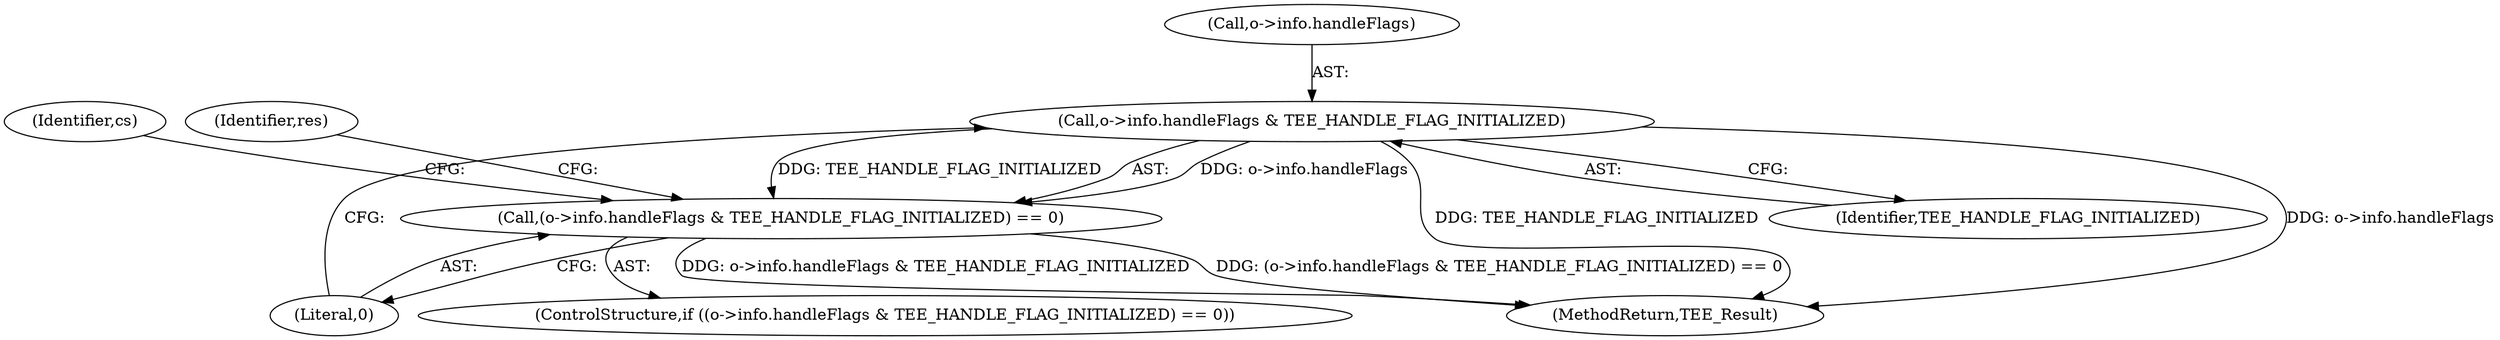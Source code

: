 digraph "0_optee_os_70697bf3c5dc3d201341b01a1a8e5bc6d2fb48f8@pointer" {
"1000255" [label="(Call,o->info.handleFlags & TEE_HANDLE_FLAG_INITIALIZED)"];
"1000254" [label="(Call,(o->info.handleFlags & TEE_HANDLE_FLAG_INITIALIZED) == 0)"];
"1000270" [label="(Identifier,cs)"];
"1000256" [label="(Call,o->info.handleFlags)"];
"1000253" [label="(ControlStructure,if ((o->info.handleFlags & TEE_HANDLE_FLAG_INITIALIZED) == 0))"];
"1000539" [label="(MethodReturn,TEE_Result)"];
"1000255" [label="(Call,o->info.handleFlags & TEE_HANDLE_FLAG_INITIALIZED)"];
"1000254" [label="(Call,(o->info.handleFlags & TEE_HANDLE_FLAG_INITIALIZED) == 0)"];
"1000261" [label="(Identifier,TEE_HANDLE_FLAG_INITIALIZED)"];
"1000262" [label="(Literal,0)"];
"1000265" [label="(Identifier,res)"];
"1000255" -> "1000254"  [label="AST: "];
"1000255" -> "1000261"  [label="CFG: "];
"1000256" -> "1000255"  [label="AST: "];
"1000261" -> "1000255"  [label="AST: "];
"1000262" -> "1000255"  [label="CFG: "];
"1000255" -> "1000539"  [label="DDG: TEE_HANDLE_FLAG_INITIALIZED"];
"1000255" -> "1000539"  [label="DDG: o->info.handleFlags"];
"1000255" -> "1000254"  [label="DDG: o->info.handleFlags"];
"1000255" -> "1000254"  [label="DDG: TEE_HANDLE_FLAG_INITIALIZED"];
"1000254" -> "1000253"  [label="AST: "];
"1000254" -> "1000262"  [label="CFG: "];
"1000262" -> "1000254"  [label="AST: "];
"1000265" -> "1000254"  [label="CFG: "];
"1000270" -> "1000254"  [label="CFG: "];
"1000254" -> "1000539"  [label="DDG: o->info.handleFlags & TEE_HANDLE_FLAG_INITIALIZED"];
"1000254" -> "1000539"  [label="DDG: (o->info.handleFlags & TEE_HANDLE_FLAG_INITIALIZED) == 0"];
}
